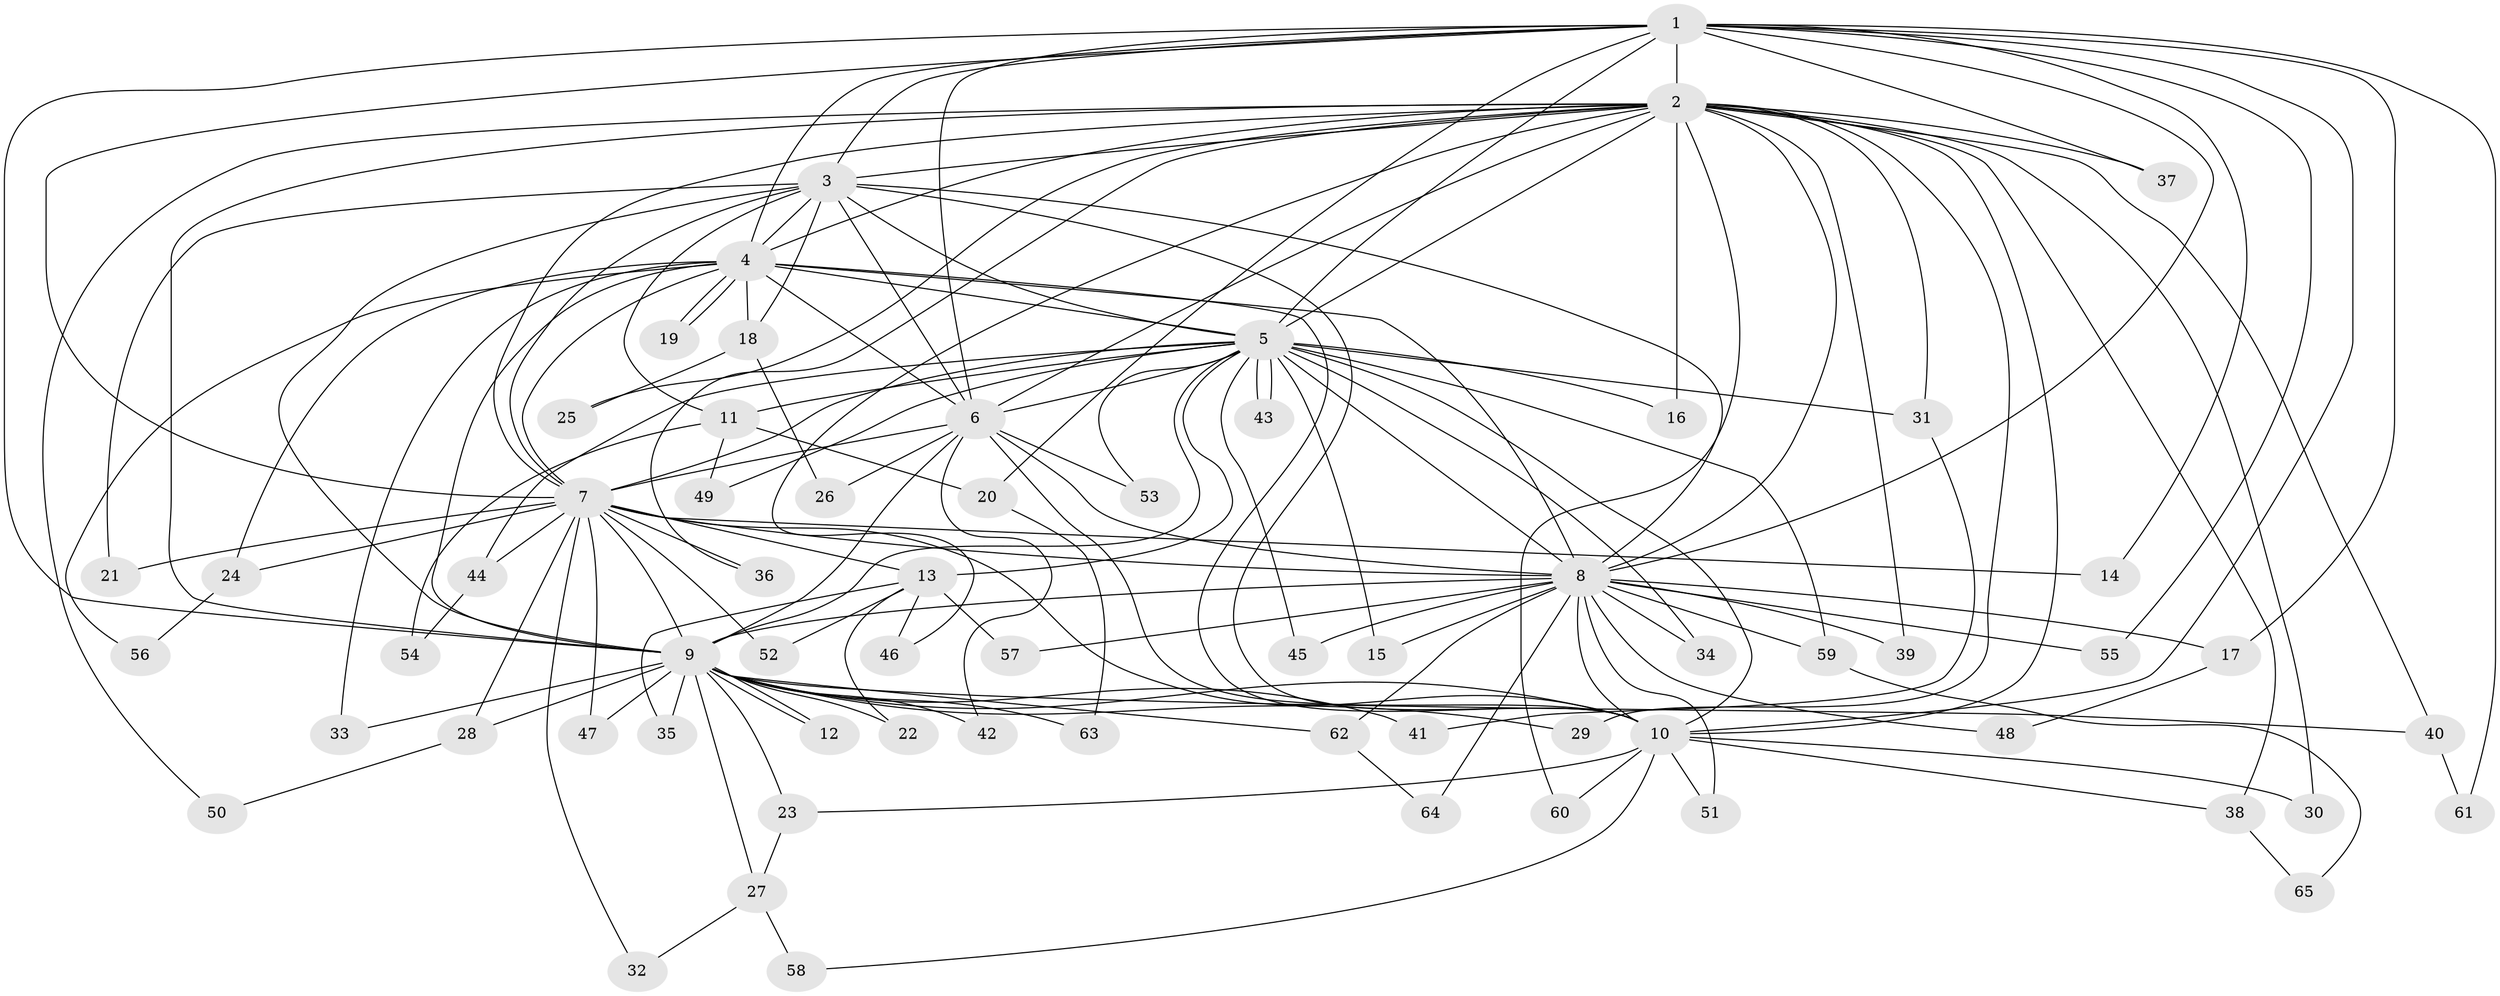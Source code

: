// Generated by graph-tools (version 1.1) at 2025/34/03/09/25 02:34:36]
// undirected, 65 vertices, 155 edges
graph export_dot {
graph [start="1"]
  node [color=gray90,style=filled];
  1;
  2;
  3;
  4;
  5;
  6;
  7;
  8;
  9;
  10;
  11;
  12;
  13;
  14;
  15;
  16;
  17;
  18;
  19;
  20;
  21;
  22;
  23;
  24;
  25;
  26;
  27;
  28;
  29;
  30;
  31;
  32;
  33;
  34;
  35;
  36;
  37;
  38;
  39;
  40;
  41;
  42;
  43;
  44;
  45;
  46;
  47;
  48;
  49;
  50;
  51;
  52;
  53;
  54;
  55;
  56;
  57;
  58;
  59;
  60;
  61;
  62;
  63;
  64;
  65;
  1 -- 2;
  1 -- 3;
  1 -- 4;
  1 -- 5;
  1 -- 6;
  1 -- 7;
  1 -- 8;
  1 -- 9;
  1 -- 10;
  1 -- 14;
  1 -- 17;
  1 -- 20;
  1 -- 37;
  1 -- 55;
  1 -- 61;
  2 -- 3;
  2 -- 4;
  2 -- 5;
  2 -- 6;
  2 -- 7;
  2 -- 8;
  2 -- 9;
  2 -- 10;
  2 -- 16;
  2 -- 25;
  2 -- 29;
  2 -- 30;
  2 -- 31;
  2 -- 36;
  2 -- 37;
  2 -- 38;
  2 -- 39;
  2 -- 40;
  2 -- 46;
  2 -- 50;
  2 -- 60;
  3 -- 4;
  3 -- 5;
  3 -- 6;
  3 -- 7;
  3 -- 8;
  3 -- 9;
  3 -- 10;
  3 -- 11;
  3 -- 18;
  3 -- 21;
  4 -- 5;
  4 -- 6;
  4 -- 7;
  4 -- 8;
  4 -- 9;
  4 -- 10;
  4 -- 18;
  4 -- 19;
  4 -- 19;
  4 -- 24;
  4 -- 33;
  4 -- 56;
  5 -- 6;
  5 -- 7;
  5 -- 8;
  5 -- 9;
  5 -- 10;
  5 -- 11;
  5 -- 13;
  5 -- 15;
  5 -- 16;
  5 -- 31;
  5 -- 34;
  5 -- 43;
  5 -- 43;
  5 -- 44;
  5 -- 45;
  5 -- 49;
  5 -- 53;
  5 -- 59;
  6 -- 7;
  6 -- 8;
  6 -- 9;
  6 -- 10;
  6 -- 26;
  6 -- 42;
  6 -- 53;
  7 -- 8;
  7 -- 9;
  7 -- 10;
  7 -- 13;
  7 -- 14;
  7 -- 21;
  7 -- 24;
  7 -- 28;
  7 -- 32;
  7 -- 36;
  7 -- 44;
  7 -- 47;
  7 -- 52;
  8 -- 9;
  8 -- 10;
  8 -- 15;
  8 -- 17;
  8 -- 34;
  8 -- 39;
  8 -- 45;
  8 -- 48;
  8 -- 51;
  8 -- 55;
  8 -- 57;
  8 -- 59;
  8 -- 62;
  8 -- 64;
  9 -- 10;
  9 -- 12;
  9 -- 12;
  9 -- 22;
  9 -- 23;
  9 -- 27;
  9 -- 28;
  9 -- 29;
  9 -- 33;
  9 -- 35;
  9 -- 40;
  9 -- 41;
  9 -- 42;
  9 -- 47;
  9 -- 62;
  9 -- 63;
  10 -- 23;
  10 -- 30;
  10 -- 38;
  10 -- 51;
  10 -- 58;
  10 -- 60;
  11 -- 20;
  11 -- 49;
  11 -- 54;
  13 -- 22;
  13 -- 35;
  13 -- 46;
  13 -- 52;
  13 -- 57;
  17 -- 48;
  18 -- 25;
  18 -- 26;
  20 -- 63;
  23 -- 27;
  24 -- 56;
  27 -- 32;
  27 -- 58;
  28 -- 50;
  31 -- 41;
  38 -- 65;
  40 -- 61;
  44 -- 54;
  59 -- 65;
  62 -- 64;
}
